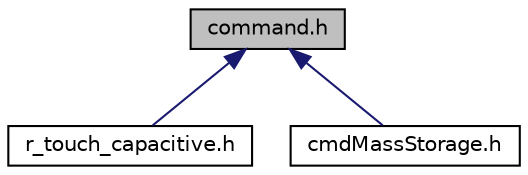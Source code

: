 digraph "command.h"
{
 // LATEX_PDF_SIZE
  edge [fontname="Helvetica",fontsize="10",labelfontname="Helvetica",labelfontsize="10"];
  node [fontname="Helvetica",fontsize="10",shape=record];
  Node1 [label="command.h",height=0.2,width=0.4,color="black", fillcolor="grey75", style="filled", fontcolor="black",tooltip=" "];
  Node1 -> Node2 [dir="back",color="midnightblue",fontsize="10",style="solid",fontname="Helvetica"];
  Node2 [label="r_touch_capacitive.h",height=0.2,width=0.4,color="black", fillcolor="white", style="filled",URL="$da/d30/r__touch__capacitive_8h.html",tooltip=" "];
  Node1 -> Node3 [dir="back",color="midnightblue",fontsize="10",style="solid",fontname="Helvetica"];
  Node3 [label="cmdMassStorage.h",height=0.2,width=0.4,color="black", fillcolor="white", style="filled",URL="$d9/d96/cmdMassStorage_8h.html",tooltip=" "];
}

